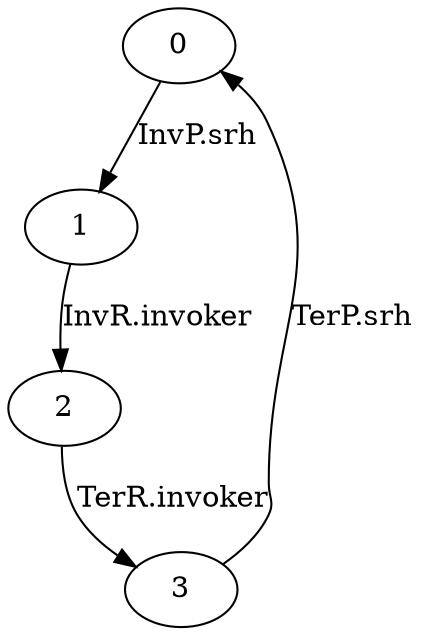 digraph G {
  0 -> 1 [ label="InvP.srh" ];
  1 -> 2 [ label="InvR.invoker" ];
  2 -> 3 [ label="TerR.invoker" ];
  3 -> 0 [ label="TerP.srh" ];
}
